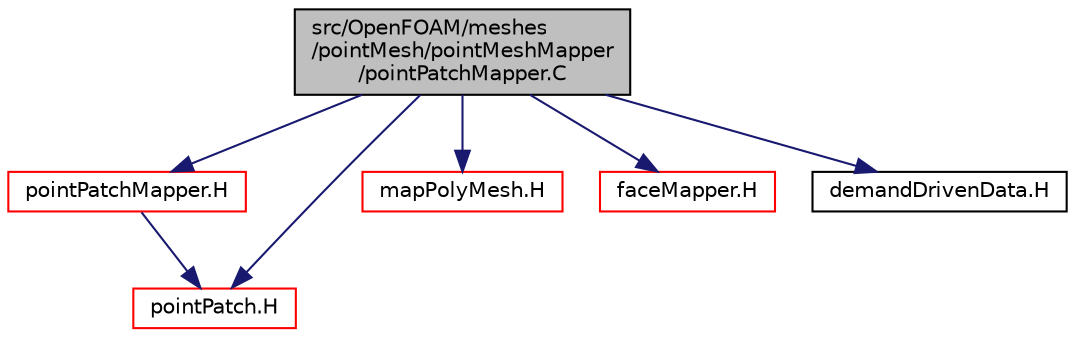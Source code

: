 digraph "src/OpenFOAM/meshes/pointMesh/pointMeshMapper/pointPatchMapper.C"
{
  bgcolor="transparent";
  edge [fontname="Helvetica",fontsize="10",labelfontname="Helvetica",labelfontsize="10"];
  node [fontname="Helvetica",fontsize="10",shape=record];
  Node1 [label="src/OpenFOAM/meshes\l/pointMesh/pointMeshMapper\l/pointPatchMapper.C",height=0.2,width=0.4,color="black", fillcolor="grey75", style="filled", fontcolor="black"];
  Node1 -> Node2 [color="midnightblue",fontsize="10",style="solid",fontname="Helvetica"];
  Node2 [label="pointPatchMapper.H",height=0.2,width=0.4,color="red",URL="$a08561.html"];
  Node2 -> Node3 [color="midnightblue",fontsize="10",style="solid",fontname="Helvetica"];
  Node3 [label="pointPatch.H",height=0.2,width=0.4,color="red",URL="$a08592.html"];
  Node1 -> Node3 [color="midnightblue",fontsize="10",style="solid",fontname="Helvetica"];
  Node1 -> Node4 [color="midnightblue",fontsize="10",style="solid",fontname="Helvetica"];
  Node4 [label="mapPolyMesh.H",height=0.2,width=0.4,color="red",URL="$a08620.html"];
  Node1 -> Node5 [color="midnightblue",fontsize="10",style="solid",fontname="Helvetica"];
  Node5 [label="faceMapper.H",height=0.2,width=0.4,color="red",URL="$a08607.html"];
  Node1 -> Node6 [color="midnightblue",fontsize="10",style="solid",fontname="Helvetica"];
  Node6 [label="demandDrivenData.H",height=0.2,width=0.4,color="black",URL="$a08210.html",tooltip="Template functions to aid in the implementation of demand driven data. "];
}
